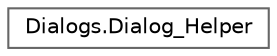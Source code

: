 digraph "Graphical Class Hierarchy"
{
 // LATEX_PDF_SIZE
  bgcolor="transparent";
  edge [fontname=Helvetica,fontsize=10,labelfontname=Helvetica,labelfontsize=10];
  node [fontname=Helvetica,fontsize=10,shape=box,height=0.2,width=0.4];
  rankdir="LR";
  Node0 [id="Node000000",label="Dialogs.Dialog_Helper",height=0.2,width=0.4,color="grey40", fillcolor="white", style="filled",URL="$class_dialogs_1_1_dialog___helper.html",tooltip=" "];
}
